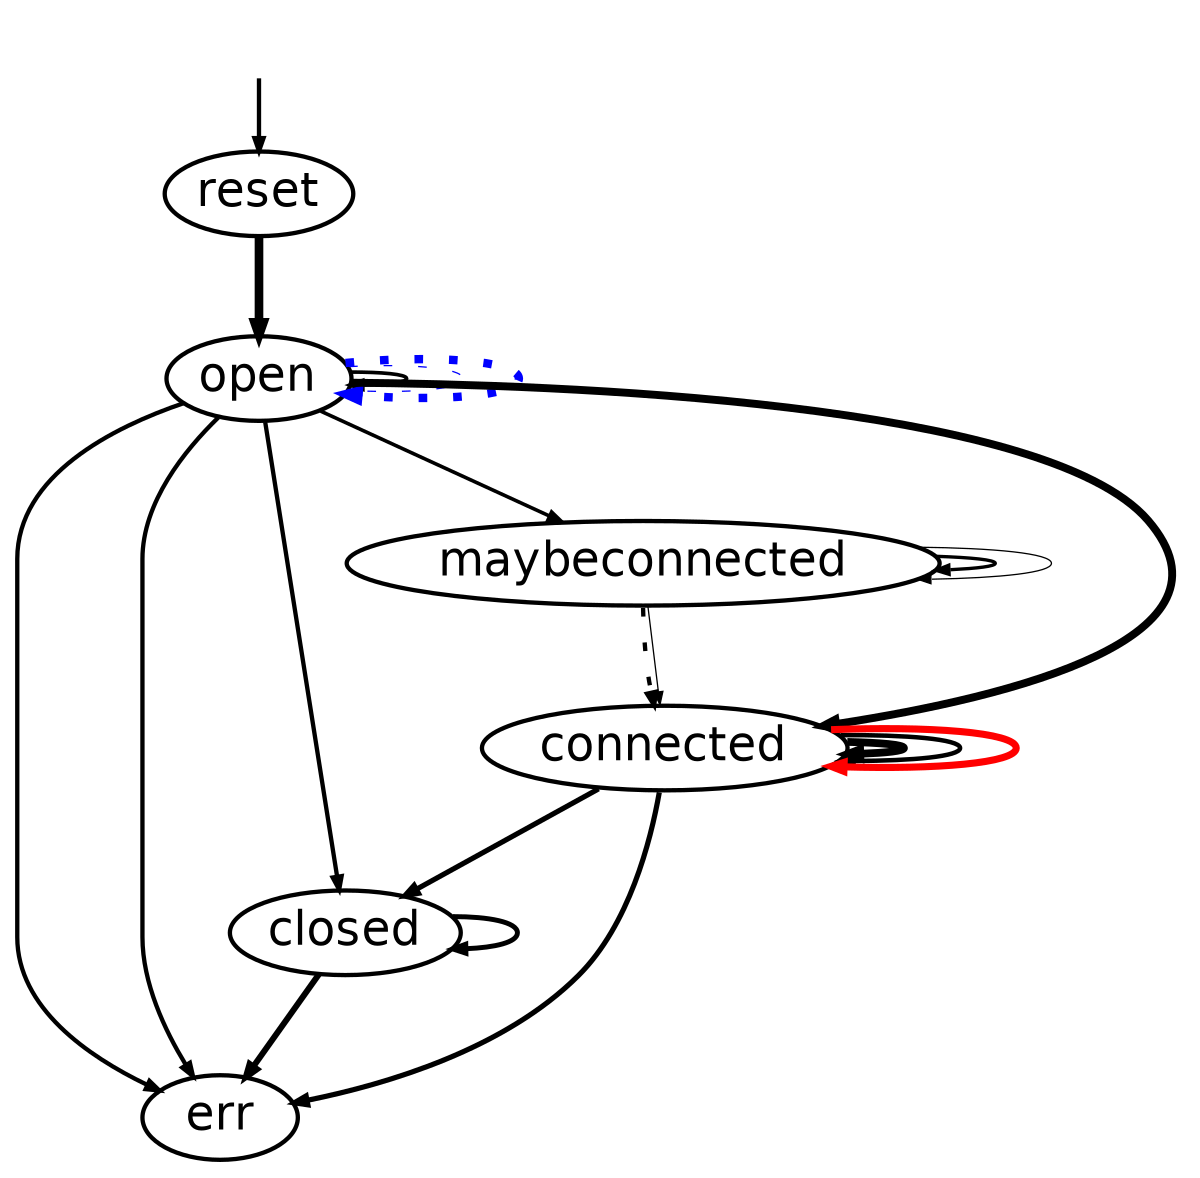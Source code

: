 digraph model {
  orientation = portrait;
  graph [ rankdir = "TB", ranksep="0.08", nodesep="0.18", size="8!" ];
  node [ fontname = "Helvetica", fontsize="11.0", shape="ellipse", margin="0.01", height="0.1", width="0.5" ];
  edge [ fontname = "Helvetica", arrowsize=".3", arrowhead="normal", fontsize="6.0", margin="0.05" ];
None [shape=none, style=invis, width=0.1, height=0.1];
None->reset;
{rank = source; None}
reset->open[penwidth="2.0043213737826426",label = " "];open->err[penwidth="1.0",label = " "];open->closed[penwidth="1.0",label = " "];closed->closed[penwidth="1.146128035678238",label = " "];closed->err[penwidth="1.3979400086720377",label = " "];open->open[penwidth="0.8450980400142568",label = " "];open->maybeconnected[penwidth="0.8450980400142568",label = " "];maybeconnected->maybeconnected[penwidth="0.7781512503836436",label = " "];maybeconnected->connected[style=dotted];connected->connected[penwidth="1.7993405494535817",label = " "];connected->connected[penwidth="1.0413926851582251",label = " "];connected->connected[color=red,penwidth="1.6434526764861874",label = " "];open->open[style=dotted, color=blue,penwidth="0.3010299956639812",label = " "];maybeconnected->maybeconnected[penwidth="0.3010299956639812",label = " "];maybeconnected->connected[penwidth="0.3010299956639812",label = " "];connected->err[penwidth="1.2041199826559248",label = " "];open->open[style=dotted, color=blue,penwidth="1.9395192526186185",label = " "];open->err[penwidth="1.0",label = " "];open->connected[penwidth="1.8325089127062364",label = " "];connected->closed[penwidth="1.2041199826559248",label = " "];}
